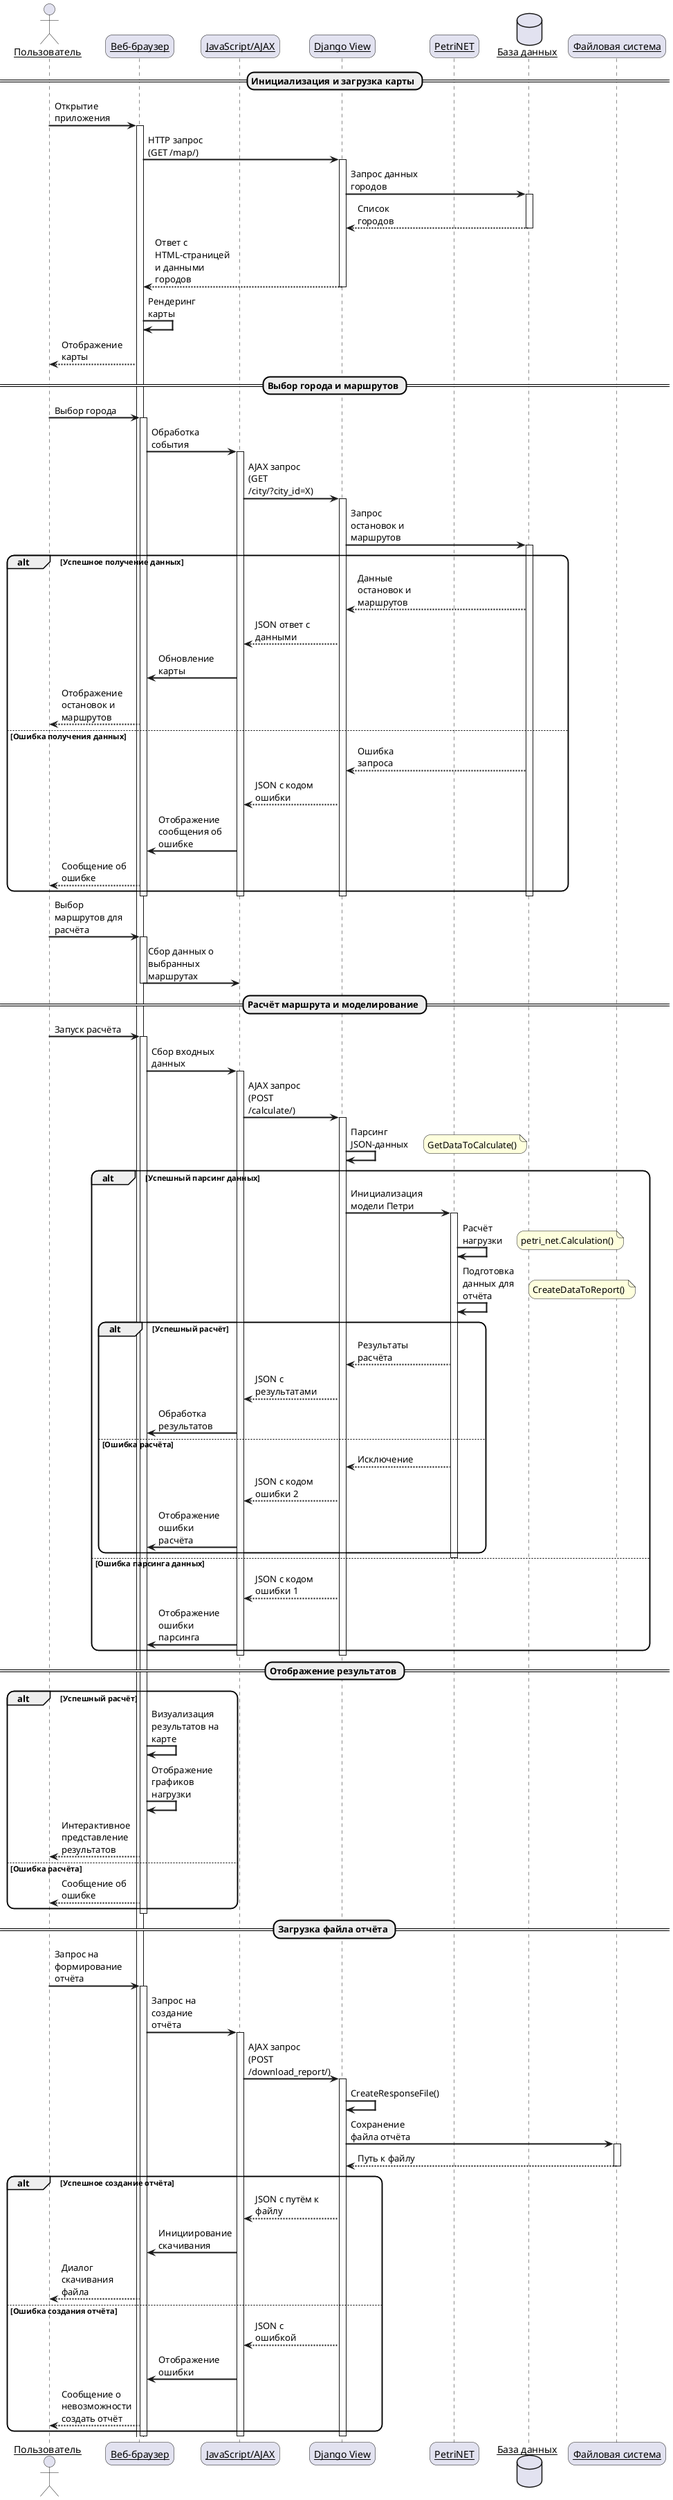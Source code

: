 @startuml ОсновнойСценарийРаботыСистемы
skinparam sequenceArrowThickness 2
skinparam roundcorner 20
skinparam maxMessageSize 100
skinparam sequenceParticipant underline
skinparam SequenceBoxBorderColor #2C3E50
skinparam SequenceBoxBackgroundColor #ECF0F1
skinparam SequenceBoxFontColor #2C3E50

actor "Пользователь" as User
participant "Веб-браузер" as Browser
participant "JavaScript/AJAX" as JS
participant "Django View" as View
participant "PetriNET" as PetriNet
database "База данных" as DB
participant "Файловая система" as FileSystem

== Инициализация и загрузка карты ==

User -> Browser : Открытие приложения
activate Browser

Browser -> View : HTTP запрос (GET /map/)
activate View

View -> DB : Запрос данных городов
activate DB
DB --> View : Список городов
deactivate DB

View --> Browser : Ответ с HTML-страницей и данными городов
deactivate View

Browser -> Browser : Рендеринг карты
Browser --> User : Отображение карты

== Выбор города и маршрутов ==

User -> Browser : Выбор города
activate Browser

Browser -> JS : Обработка события
activate JS

JS -> View : AJAX запрос (GET /city/?city_id=X)
activate View

View -> DB : Запрос остановок и маршрутов
activate DB

alt Успешное получение данных
    DB --> View : Данные остановок и маршрутов
    View --> JS : JSON ответ с данными
    JS -> Browser : Обновление карты
    Browser --> User : Отображение остановок и маршрутов
else Ошибка получения данных
    DB --> View : Ошибка запроса
    View --> JS : JSON с кодом ошибки
    JS -> Browser : Отображение сообщения об ошибке
    Browser --> User : Сообщение об ошибке
end
deactivate DB
deactivate View
deactivate JS
deactivate Browser

User -> Browser : Выбор маршрутов для расчёта
activate Browser
Browser -> JS : Сбор данных о выбранных маршрутах
deactivate Browser

== Расчёт маршрута и моделирование ==

User -> Browser : Запуск расчёта
activate Browser

Browser -> JS : Сбор входных данных
activate JS

JS -> View : AJAX запрос (POST /calculate/)
activate View

View -> View : Парсинг JSON-данных
note right: GetDataToCalculate()

alt Успешный парсинг данных
    View -> PetriNet : Инициализация модели Петри
    activate PetriNet

    PetriNet -> PetriNet : Расчёт нагрузки
    note right: petri_net.Calculation()

    PetriNet -> PetriNet : Подготовка данных для отчёта
    note right: CreateDataToReport()

    alt Успешный расчёт
        PetriNet --> View : Результаты расчёта
        View --> JS : JSON с результатами
        JS -> Browser : Обработка результатов
    else Ошибка расчёта
        PetriNet --> View : Исключение
        View --> JS : JSON с кодом ошибки 2
        JS -> Browser : Отображение ошибки расчёта
    end
    deactivate PetriNet

else Ошибка парсинга данных
    View --> JS : JSON с кодом ошибки 1
    JS -> Browser : Отображение ошибки парсинга
end
deactivate View
deactivate JS

== Отображение результатов ==

alt Успешный расчёт
    Browser -> Browser : Визуализация результатов на карте
    Browser -> Browser : Отображение графиков нагрузки
    Browser --> User : Интерактивное представление результатов
else Ошибка расчёта
    Browser --> User : Сообщение об ошибке
end
deactivate Browser

== Загрузка файла отчёта ==

User -> Browser : Запрос на формирование отчёта
activate Browser

Browser -> JS : Запрос на создание отчёта
activate JS

JS -> View : AJAX запрос (POST /download_report/)
activate View

View -> View : CreateResponseFile()
View -> FileSystem : Сохранение файла отчёта
activate FileSystem
FileSystem --> View : Путь к файлу
deactivate FileSystem

alt Успешное создание отчёта
    View --> JS : JSON с путём к файлу
    JS -> Browser : Инициирование скачивания
    Browser --> User : Диалог скачивания файла
else Ошибка создания отчёта
    View --> JS : JSON с ошибкой
    JS -> Browser : Отображение ошибки
    Browser --> User : Сообщение о невозможности создать отчёт
end
deactivate View
deactivate JS
deactivate Browser

@enduml